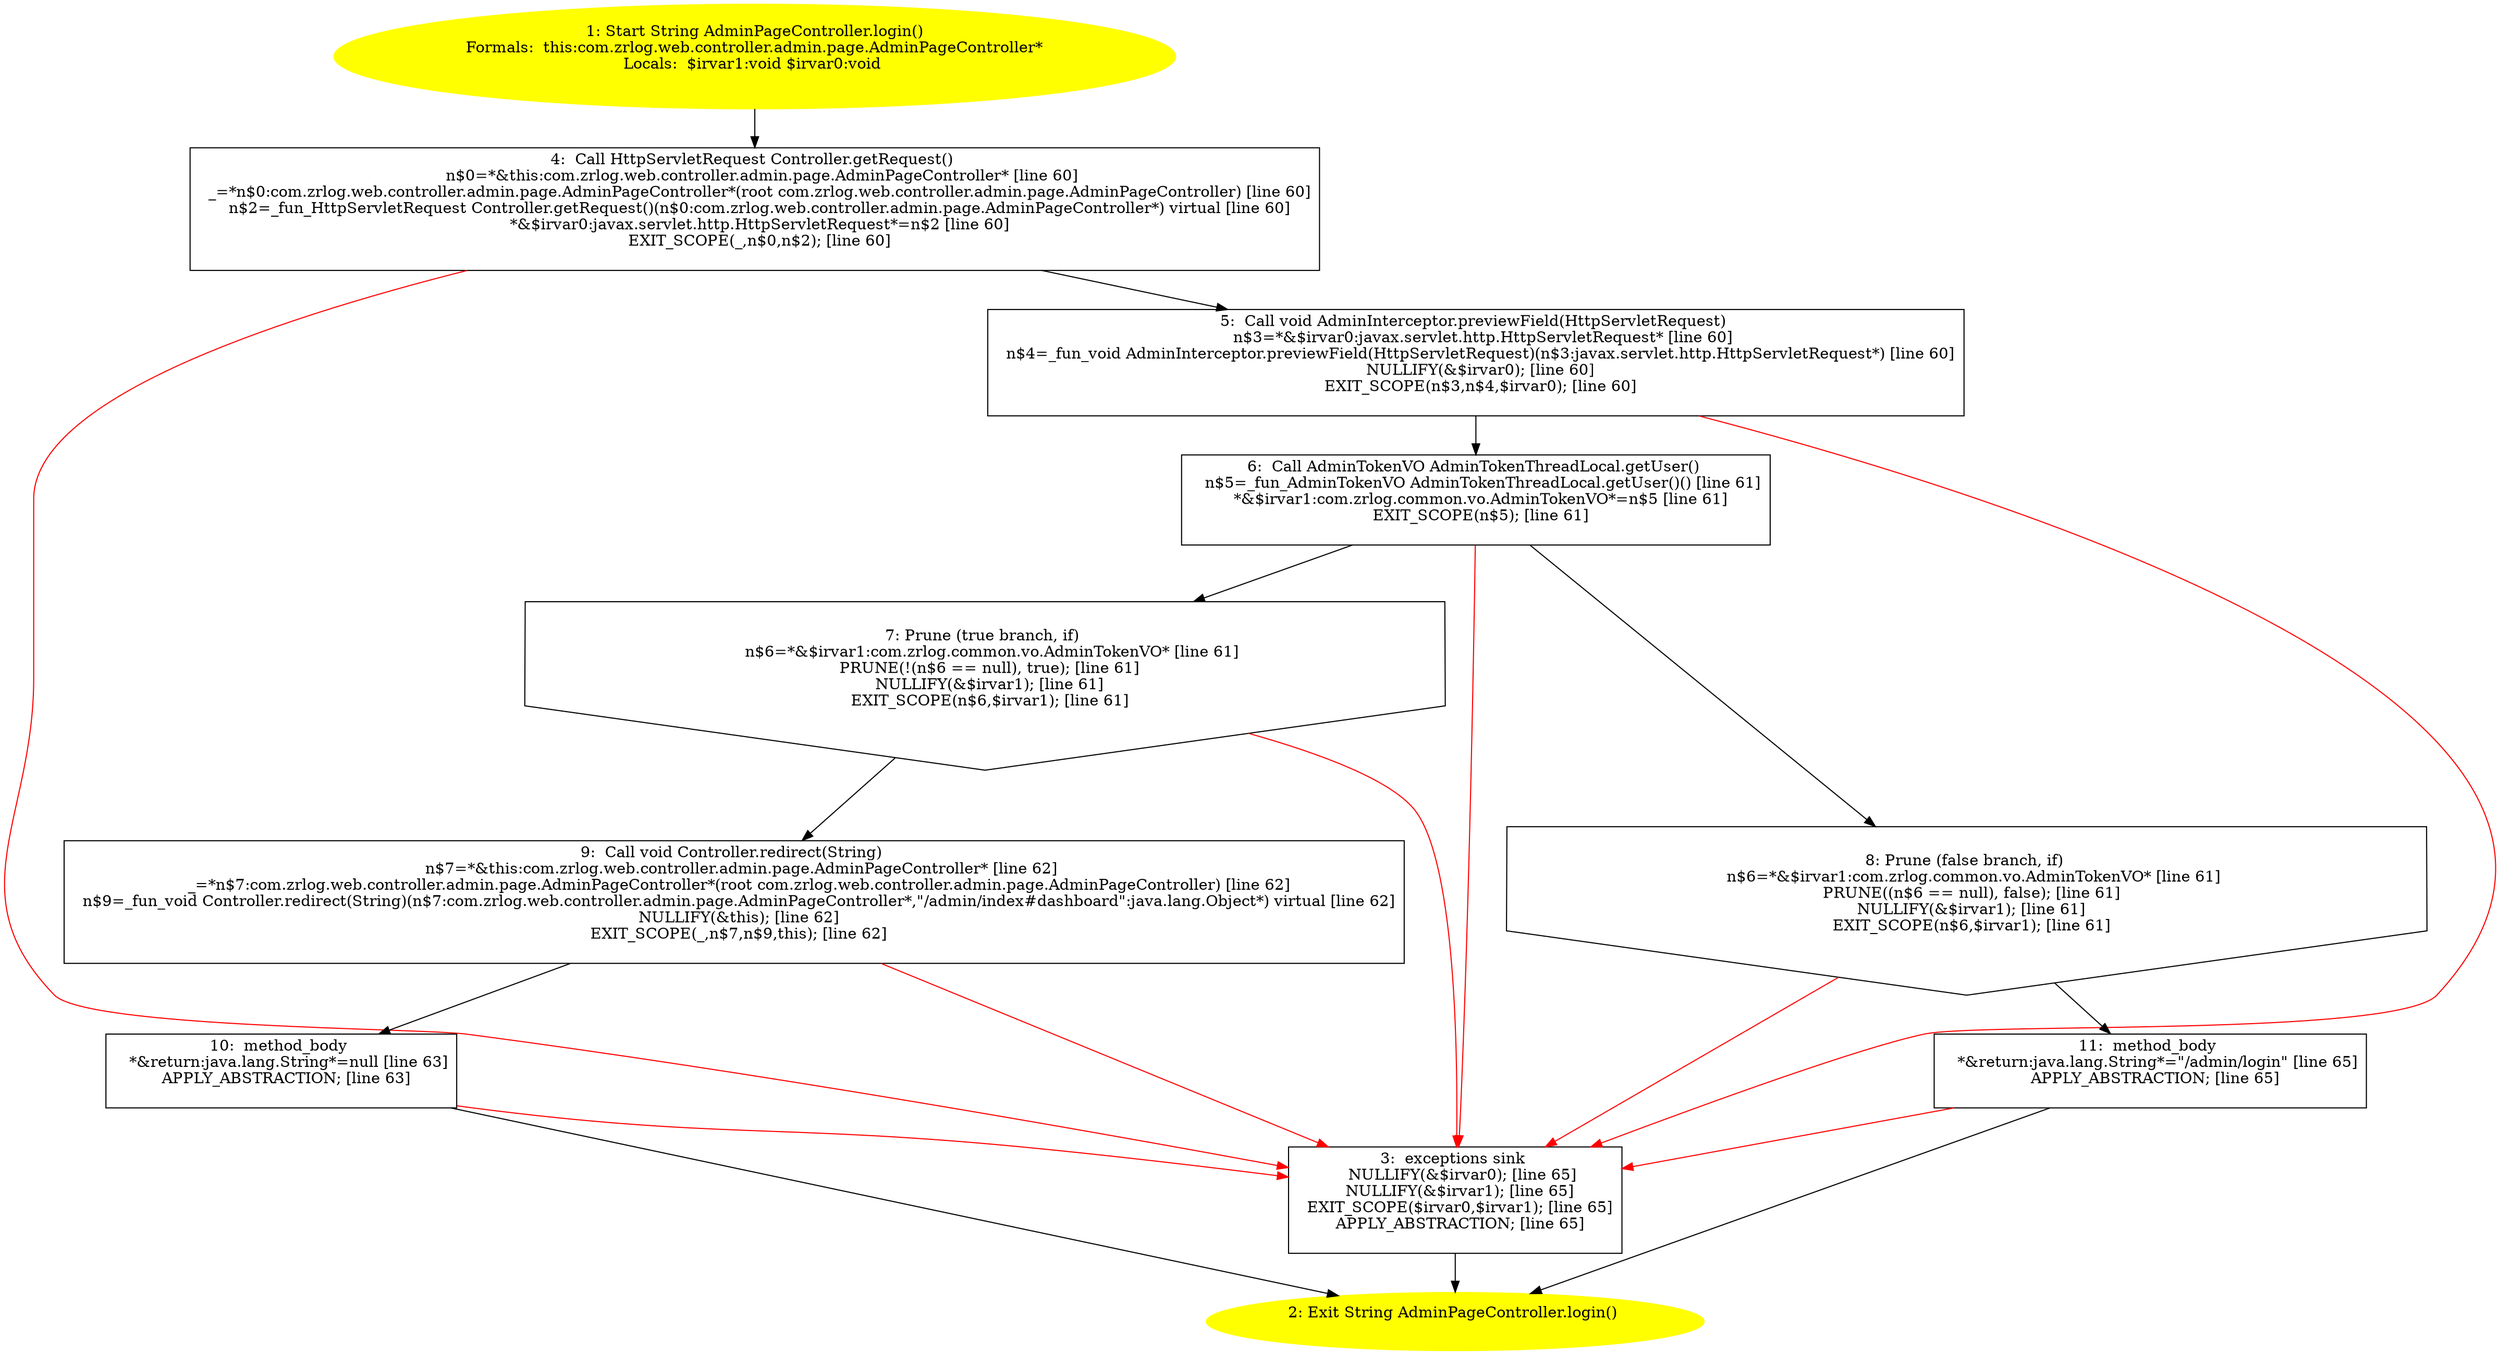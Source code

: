 /* @generated */
digraph cfg {
"com.zrlog.web.controller.admin.page.AdminPageController.login():java.lang.String.60057fd7a5f14ffb0745c018188ce224_1" [label="1: Start String AdminPageController.login()\nFormals:  this:com.zrlog.web.controller.admin.page.AdminPageController*\nLocals:  $irvar1:void $irvar0:void \n  " color=yellow style=filled]
	

	 "com.zrlog.web.controller.admin.page.AdminPageController.login():java.lang.String.60057fd7a5f14ffb0745c018188ce224_1" -> "com.zrlog.web.controller.admin.page.AdminPageController.login():java.lang.String.60057fd7a5f14ffb0745c018188ce224_4" ;
"com.zrlog.web.controller.admin.page.AdminPageController.login():java.lang.String.60057fd7a5f14ffb0745c018188ce224_2" [label="2: Exit String AdminPageController.login() \n  " color=yellow style=filled]
	

"com.zrlog.web.controller.admin.page.AdminPageController.login():java.lang.String.60057fd7a5f14ffb0745c018188ce224_3" [label="3:  exceptions sink \n   NULLIFY(&$irvar0); [line 65]\n  NULLIFY(&$irvar1); [line 65]\n  EXIT_SCOPE($irvar0,$irvar1); [line 65]\n  APPLY_ABSTRACTION; [line 65]\n " shape="box"]
	

	 "com.zrlog.web.controller.admin.page.AdminPageController.login():java.lang.String.60057fd7a5f14ffb0745c018188ce224_3" -> "com.zrlog.web.controller.admin.page.AdminPageController.login():java.lang.String.60057fd7a5f14ffb0745c018188ce224_2" ;
"com.zrlog.web.controller.admin.page.AdminPageController.login():java.lang.String.60057fd7a5f14ffb0745c018188ce224_4" [label="4:  Call HttpServletRequest Controller.getRequest() \n   n$0=*&this:com.zrlog.web.controller.admin.page.AdminPageController* [line 60]\n  _=*n$0:com.zrlog.web.controller.admin.page.AdminPageController*(root com.zrlog.web.controller.admin.page.AdminPageController) [line 60]\n  n$2=_fun_HttpServletRequest Controller.getRequest()(n$0:com.zrlog.web.controller.admin.page.AdminPageController*) virtual [line 60]\n  *&$irvar0:javax.servlet.http.HttpServletRequest*=n$2 [line 60]\n  EXIT_SCOPE(_,n$0,n$2); [line 60]\n " shape="box"]
	

	 "com.zrlog.web.controller.admin.page.AdminPageController.login():java.lang.String.60057fd7a5f14ffb0745c018188ce224_4" -> "com.zrlog.web.controller.admin.page.AdminPageController.login():java.lang.String.60057fd7a5f14ffb0745c018188ce224_5" ;
	 "com.zrlog.web.controller.admin.page.AdminPageController.login():java.lang.String.60057fd7a5f14ffb0745c018188ce224_4" -> "com.zrlog.web.controller.admin.page.AdminPageController.login():java.lang.String.60057fd7a5f14ffb0745c018188ce224_3" [color="red" ];
"com.zrlog.web.controller.admin.page.AdminPageController.login():java.lang.String.60057fd7a5f14ffb0745c018188ce224_5" [label="5:  Call void AdminInterceptor.previewField(HttpServletRequest) \n   n$3=*&$irvar0:javax.servlet.http.HttpServletRequest* [line 60]\n  n$4=_fun_void AdminInterceptor.previewField(HttpServletRequest)(n$3:javax.servlet.http.HttpServletRequest*) [line 60]\n  NULLIFY(&$irvar0); [line 60]\n  EXIT_SCOPE(n$3,n$4,$irvar0); [line 60]\n " shape="box"]
	

	 "com.zrlog.web.controller.admin.page.AdminPageController.login():java.lang.String.60057fd7a5f14ffb0745c018188ce224_5" -> "com.zrlog.web.controller.admin.page.AdminPageController.login():java.lang.String.60057fd7a5f14ffb0745c018188ce224_6" ;
	 "com.zrlog.web.controller.admin.page.AdminPageController.login():java.lang.String.60057fd7a5f14ffb0745c018188ce224_5" -> "com.zrlog.web.controller.admin.page.AdminPageController.login():java.lang.String.60057fd7a5f14ffb0745c018188ce224_3" [color="red" ];
"com.zrlog.web.controller.admin.page.AdminPageController.login():java.lang.String.60057fd7a5f14ffb0745c018188ce224_6" [label="6:  Call AdminTokenVO AdminTokenThreadLocal.getUser() \n   n$5=_fun_AdminTokenVO AdminTokenThreadLocal.getUser()() [line 61]\n  *&$irvar1:com.zrlog.common.vo.AdminTokenVO*=n$5 [line 61]\n  EXIT_SCOPE(n$5); [line 61]\n " shape="box"]
	

	 "com.zrlog.web.controller.admin.page.AdminPageController.login():java.lang.String.60057fd7a5f14ffb0745c018188ce224_6" -> "com.zrlog.web.controller.admin.page.AdminPageController.login():java.lang.String.60057fd7a5f14ffb0745c018188ce224_7" ;
	 "com.zrlog.web.controller.admin.page.AdminPageController.login():java.lang.String.60057fd7a5f14ffb0745c018188ce224_6" -> "com.zrlog.web.controller.admin.page.AdminPageController.login():java.lang.String.60057fd7a5f14ffb0745c018188ce224_8" ;
	 "com.zrlog.web.controller.admin.page.AdminPageController.login():java.lang.String.60057fd7a5f14ffb0745c018188ce224_6" -> "com.zrlog.web.controller.admin.page.AdminPageController.login():java.lang.String.60057fd7a5f14ffb0745c018188ce224_3" [color="red" ];
"com.zrlog.web.controller.admin.page.AdminPageController.login():java.lang.String.60057fd7a5f14ffb0745c018188ce224_7" [label="7: Prune (true branch, if) \n   n$6=*&$irvar1:com.zrlog.common.vo.AdminTokenVO* [line 61]\n  PRUNE(!(n$6 == null), true); [line 61]\n  NULLIFY(&$irvar1); [line 61]\n  EXIT_SCOPE(n$6,$irvar1); [line 61]\n " shape="invhouse"]
	

	 "com.zrlog.web.controller.admin.page.AdminPageController.login():java.lang.String.60057fd7a5f14ffb0745c018188ce224_7" -> "com.zrlog.web.controller.admin.page.AdminPageController.login():java.lang.String.60057fd7a5f14ffb0745c018188ce224_9" ;
	 "com.zrlog.web.controller.admin.page.AdminPageController.login():java.lang.String.60057fd7a5f14ffb0745c018188ce224_7" -> "com.zrlog.web.controller.admin.page.AdminPageController.login():java.lang.String.60057fd7a5f14ffb0745c018188ce224_3" [color="red" ];
"com.zrlog.web.controller.admin.page.AdminPageController.login():java.lang.String.60057fd7a5f14ffb0745c018188ce224_8" [label="8: Prune (false branch, if) \n   n$6=*&$irvar1:com.zrlog.common.vo.AdminTokenVO* [line 61]\n  PRUNE((n$6 == null), false); [line 61]\n  NULLIFY(&$irvar1); [line 61]\n  EXIT_SCOPE(n$6,$irvar1); [line 61]\n " shape="invhouse"]
	

	 "com.zrlog.web.controller.admin.page.AdminPageController.login():java.lang.String.60057fd7a5f14ffb0745c018188ce224_8" -> "com.zrlog.web.controller.admin.page.AdminPageController.login():java.lang.String.60057fd7a5f14ffb0745c018188ce224_11" ;
	 "com.zrlog.web.controller.admin.page.AdminPageController.login():java.lang.String.60057fd7a5f14ffb0745c018188ce224_8" -> "com.zrlog.web.controller.admin.page.AdminPageController.login():java.lang.String.60057fd7a5f14ffb0745c018188ce224_3" [color="red" ];
"com.zrlog.web.controller.admin.page.AdminPageController.login():java.lang.String.60057fd7a5f14ffb0745c018188ce224_9" [label="9:  Call void Controller.redirect(String) \n   n$7=*&this:com.zrlog.web.controller.admin.page.AdminPageController* [line 62]\n  _=*n$7:com.zrlog.web.controller.admin.page.AdminPageController*(root com.zrlog.web.controller.admin.page.AdminPageController) [line 62]\n  n$9=_fun_void Controller.redirect(String)(n$7:com.zrlog.web.controller.admin.page.AdminPageController*,\"/admin/index#dashboard\":java.lang.Object*) virtual [line 62]\n  NULLIFY(&this); [line 62]\n  EXIT_SCOPE(_,n$7,n$9,this); [line 62]\n " shape="box"]
	

	 "com.zrlog.web.controller.admin.page.AdminPageController.login():java.lang.String.60057fd7a5f14ffb0745c018188ce224_9" -> "com.zrlog.web.controller.admin.page.AdminPageController.login():java.lang.String.60057fd7a5f14ffb0745c018188ce224_10" ;
	 "com.zrlog.web.controller.admin.page.AdminPageController.login():java.lang.String.60057fd7a5f14ffb0745c018188ce224_9" -> "com.zrlog.web.controller.admin.page.AdminPageController.login():java.lang.String.60057fd7a5f14ffb0745c018188ce224_3" [color="red" ];
"com.zrlog.web.controller.admin.page.AdminPageController.login():java.lang.String.60057fd7a5f14ffb0745c018188ce224_10" [label="10:  method_body \n   *&return:java.lang.String*=null [line 63]\n  APPLY_ABSTRACTION; [line 63]\n " shape="box"]
	

	 "com.zrlog.web.controller.admin.page.AdminPageController.login():java.lang.String.60057fd7a5f14ffb0745c018188ce224_10" -> "com.zrlog.web.controller.admin.page.AdminPageController.login():java.lang.String.60057fd7a5f14ffb0745c018188ce224_2" ;
	 "com.zrlog.web.controller.admin.page.AdminPageController.login():java.lang.String.60057fd7a5f14ffb0745c018188ce224_10" -> "com.zrlog.web.controller.admin.page.AdminPageController.login():java.lang.String.60057fd7a5f14ffb0745c018188ce224_3" [color="red" ];
"com.zrlog.web.controller.admin.page.AdminPageController.login():java.lang.String.60057fd7a5f14ffb0745c018188ce224_11" [label="11:  method_body \n   *&return:java.lang.String*=\"/admin/login\" [line 65]\n  APPLY_ABSTRACTION; [line 65]\n " shape="box"]
	

	 "com.zrlog.web.controller.admin.page.AdminPageController.login():java.lang.String.60057fd7a5f14ffb0745c018188ce224_11" -> "com.zrlog.web.controller.admin.page.AdminPageController.login():java.lang.String.60057fd7a5f14ffb0745c018188ce224_2" ;
	 "com.zrlog.web.controller.admin.page.AdminPageController.login():java.lang.String.60057fd7a5f14ffb0745c018188ce224_11" -> "com.zrlog.web.controller.admin.page.AdminPageController.login():java.lang.String.60057fd7a5f14ffb0745c018188ce224_3" [color="red" ];
}
